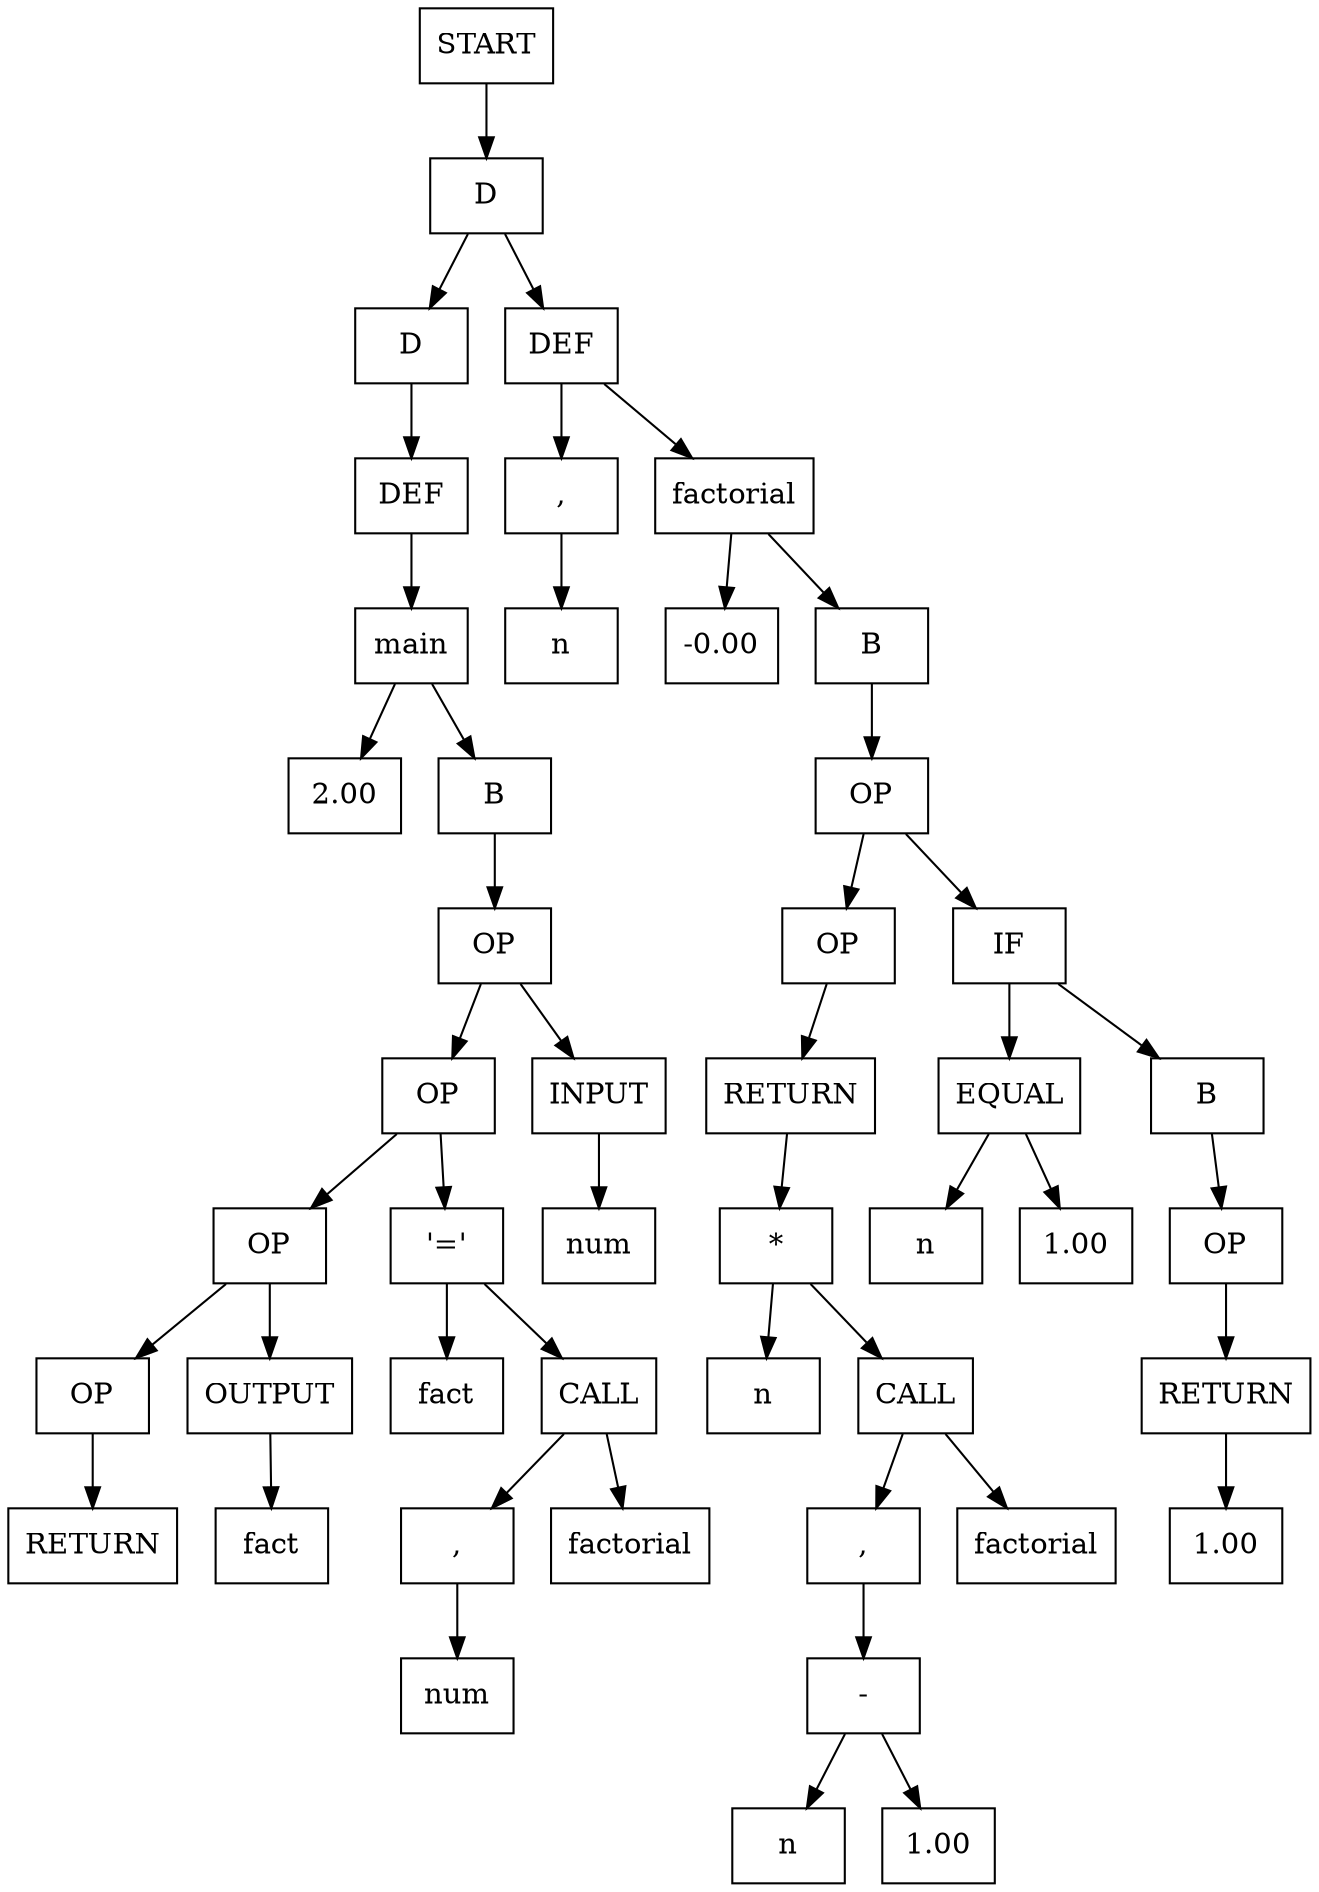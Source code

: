 digraph {
node0x55cf15e80c50 [label="START", shape=box];
node0x55cf15e823a0 [label="D", shape=box];
node0x55cf15e80c50 -> node0x55cf15e823a0
node0x55cf15e828a0 [label="D", shape=box];
node0x55cf15e80cc0 [label="DEF", shape=box];
node0x55cf15e823a0 -> node0x55cf15e828a0
node0x55cf15e823a0 -> node0x55cf15e80cc0
node0x55cf15e82410 [label=",", shape=box];
node0x55cf15e80d30 [label="factorial", shape=box];
node0x55cf15e80cc0 -> node0x55cf15e82410
node0x55cf15e80cc0 -> node0x55cf15e80d30
node0x55cf15e82870 [label="-0.00", shape=box];
node0x55cf15e82480 [label="B", shape=box];
node0x55cf15e80d30 -> node0x55cf15e82870
node0x55cf15e80d30 -> node0x55cf15e82480
node0x55cf15e824f0 [label="OP", shape=box];
node0x55cf15e82480 -> node0x55cf15e824f0
node0x55cf15e82640 [label="OP", shape=box];
node0x55cf15e80fd0 [label="IF", shape=box];
node0x55cf15e824f0 -> node0x55cf15e82640
node0x55cf15e824f0 -> node0x55cf15e80fd0
node0x55cf15e81120 [label="EQUAL", shape=box];
node0x55cf15e82560 [label="B", shape=box];
node0x55cf15e80fd0 -> node0x55cf15e81120
node0x55cf15e80fd0 -> node0x55cf15e82560
node0x55cf15e825d0 [label="OP", shape=box];
node0x55cf15e82560 -> node0x55cf15e825d0
node0x55cf15e812a0 [label="RETURN", shape=box];
node0x55cf15e825d0 -> node0x55cf15e812a0
node0x55cf15e81310 [label="1.00", shape=box];
node0x55cf15e812a0 -> node0x55cf15e81310
node0x55cf15e810b0 [label="n", shape=box];
node0x55cf15e81190 [label="1.00", shape=box];
node0x55cf15e81120 -> node0x55cf15e810b0
node0x55cf15e81120 -> node0x55cf15e81190
node0x55cf15e81420 [label="RETURN", shape=box];
node0x55cf15e82640 -> node0x55cf15e81420
node0x55cf15e82800 [label="*", shape=box];
node0x55cf15e81420 -> node0x55cf15e82800
node0x55cf15e81490 [label="n", shape=box];
node0x55cf15e826b0 [label="CALL", shape=box];
node0x55cf15e82800 -> node0x55cf15e81490
node0x55cf15e82800 -> node0x55cf15e826b0
node0x55cf15e82790 [label=",", shape=box];
node0x55cf15e81570 [label="factorial", shape=box];
node0x55cf15e826b0 -> node0x55cf15e82790
node0x55cf15e826b0 -> node0x55cf15e81570
node0x55cf15e82720 [label="-", shape=box];
node0x55cf15e82790 -> node0x55cf15e82720
node0x55cf15e81650 [label="n", shape=box];
node0x55cf15e81730 [label="1.00", shape=box];
node0x55cf15e82720 -> node0x55cf15e81650
node0x55cf15e82720 -> node0x55cf15e81730
node0x55cf15e80e10 [label="n", shape=box];
node0x55cf15e82410 -> node0x55cf15e80e10
node0x55cf15e818b0 [label="DEF", shape=box];
node0x55cf15e828a0 -> node0x55cf15e818b0
node0x55cf15e81920 [label="main", shape=box];
node0x55cf15e818b0 -> node0x55cf15e81920
node0x55cf15e82c20 [label="2.00", shape=box];
node0x55cf15e82910 [label="B", shape=box];
node0x55cf15e81920 -> node0x55cf15e82c20
node0x55cf15e81920 -> node0x55cf15e82910
node0x55cf15e82980 [label="OP", shape=box];
node0x55cf15e82910 -> node0x55cf15e82980
node0x55cf15e829f0 [label="OP", shape=box];
node0x55cf15e81b50 [label="INPUT", shape=box];
node0x55cf15e82980 -> node0x55cf15e829f0
node0x55cf15e82980 -> node0x55cf15e81b50
node0x55cf15e81c30 [label="num", shape=box];
node0x55cf15e81b50 -> node0x55cf15e81c30
node0x55cf15e82b40 [label="OP", shape=box];
node0x55cf15e81d80 [label="'='", shape=box];
node0x55cf15e829f0 -> node0x55cf15e82b40
node0x55cf15e829f0 -> node0x55cf15e81d80
node0x55cf15e81d10 [label="fact", shape=box];
node0x55cf15e82a60 [label="CALL", shape=box];
node0x55cf15e81d80 -> node0x55cf15e81d10
node0x55cf15e81d80 -> node0x55cf15e82a60
node0x55cf15e82ad0 [label=",", shape=box];
node0x55cf15e81df0 [label="factorial", shape=box];
node0x55cf15e82a60 -> node0x55cf15e82ad0
node0x55cf15e82a60 -> node0x55cf15e81df0
node0x55cf15e81ed0 [label="num", shape=box];
node0x55cf15e82ad0 -> node0x55cf15e81ed0
node0x55cf15e82bb0 [label="OP", shape=box];
node0x55cf15e82020 [label="OUTPUT", shape=box];
node0x55cf15e82b40 -> node0x55cf15e82bb0
node0x55cf15e82b40 -> node0x55cf15e82020
node0x55cf15e82100 [label="fact", shape=box];
node0x55cf15e82020 -> node0x55cf15e82100
node0x55cf15e821e0 [label="RETURN", shape=box];
node0x55cf15e82bb0 -> node0x55cf15e821e0
}
